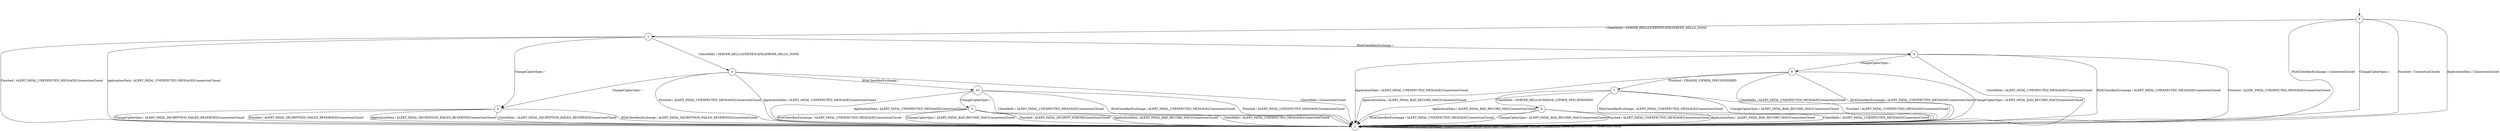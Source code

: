 digraph g {
__start0 [label="" shape="none"];

	s0 [shape="circle" label="0"];
	s1 [shape="circle" label="1"];
	s2 [shape="circle" label="2"];
	s3 [shape="circle" label="3"];
	s4 [shape="circle" label="4"];
	s5 [shape="circle" label="5"];
	s6 [shape="circle" label="6"];
	s7 [shape="circle" label="7"];
	s8 [shape="circle" label="8"];
	s9 [shape="circle" label="9"];
	s10 [shape="circle" label="10"];
	s0 -> s1 [label="ClientHello / SERVER_HELLO|CERTIFICATE|SERVER_HELLO_DONE"];
	s0 -> s2 [label="RSAClientKeyExchange / ConnectionClosed"];
	s0 -> s2 [label="ChangeCipherSpec / -"];
	s0 -> s2 [label="Finished / ConnectionClosed"];
	s0 -> s2 [label="ApplicationData / ConnectionClosed"];
	s1 -> s3 [label="ClientHello / SERVER_HELLO|CERTIFICATE|SERVER_HELLO_DONE"];
	s1 -> s4 [label="RSAClientKeyExchange / -"];
	s1 -> s5 [label="ChangeCipherSpec / -"];
	s1 -> s2 [label="Finished / ALERT_FATAL_UNEXPECTED_MESSAGE|ConnectionClosed"];
	s1 -> s2 [label="ApplicationData / ALERT_FATAL_UNEXPECTED_MESSAGE|ConnectionClosed"];
	s2 -> s2 [label="ClientHello / ConnectionClosed"];
	s2 -> s2 [label="RSAClientKeyExchange / ConnectionClosed"];
	s2 -> s2 [label="ChangeCipherSpec / ConnectionClosed"];
	s2 -> s2 [label="Finished / ConnectionClosed"];
	s2 -> s2 [label="ApplicationData / ConnectionClosed"];
	s3 -> s2 [label="ClientHello / ConnectionClosed"];
	s3 -> s10 [label="RSAClientKeyExchange / -"];
	s3 -> s5 [label="ChangeCipherSpec / -"];
	s3 -> s2 [label="Finished / ALERT_FATAL_UNEXPECTED_MESSAGE|ConnectionClosed"];
	s3 -> s2 [label="ApplicationData / ALERT_FATAL_UNEXPECTED_MESSAGE|ConnectionClosed"];
	s4 -> s2 [label="ClientHello / ALERT_FATAL_UNEXPECTED_MESSAGE|ConnectionClosed"];
	s4 -> s2 [label="RSAClientKeyExchange / ALERT_FATAL_UNEXPECTED_MESSAGE|ConnectionClosed"];
	s4 -> s6 [label="ChangeCipherSpec / -"];
	s4 -> s2 [label="Finished / ALERT_FATAL_UNEXPECTED_MESSAGE|ConnectionClosed"];
	s4 -> s2 [label="ApplicationData / ALERT_FATAL_UNEXPECTED_MESSAGE|ConnectionClosed"];
	s5 -> s2 [label="ClientHello / ALERT_FATAL_DECRYPTION_FAILED_RESERVED|ConnectionClosed"];
	s5 -> s2 [label="RSAClientKeyExchange / ALERT_FATAL_DECRYPTION_FAILED_RESERVED|ConnectionClosed"];
	s5 -> s2 [label="ChangeCipherSpec / ALERT_FATAL_DECRYPTION_FAILED_RESERVED|ConnectionClosed"];
	s5 -> s2 [label="Finished / ALERT_FATAL_DECRYPTION_FAILED_RESERVED|ConnectionClosed"];
	s5 -> s2 [label="ApplicationData / ALERT_FATAL_DECRYPTION_FAILED_RESERVED|ConnectionClosed"];
	s6 -> s2 [label="ClientHello / ALERT_FATAL_UNEXPECTED_MESSAGE|ConnectionClosed"];
	s6 -> s2 [label="RSAClientKeyExchange / ALERT_FATAL_UNEXPECTED_MESSAGE|ConnectionClosed"];
	s6 -> s2 [label="ChangeCipherSpec / ALERT_FATAL_BAD_RECORD_MAC|ConnectionClosed"];
	s6 -> s7 [label="Finished / CHANGE_CIPHER_SPEC|FINISHED"];
	s6 -> s2 [label="ApplicationData / ALERT_FATAL_BAD_RECORD_MAC|ConnectionClosed"];
	s7 -> s8 [label="ClientHello / SERVER_HELLO|CHANGE_CIPHER_SPEC|FINISHED"];
	s7 -> s2 [label="RSAClientKeyExchange / ALERT_FATAL_UNEXPECTED_MESSAGE|ConnectionClosed"];
	s7 -> s2 [label="ChangeCipherSpec / ALERT_FATAL_BAD_RECORD_MAC|ConnectionClosed"];
	s7 -> s2 [label="Finished / ALERT_FATAL_UNEXPECTED_MESSAGE|ConnectionClosed"];
	s7 -> s2 [label="ApplicationData / ALERT_FATAL_BAD_RECORD_MAC|ConnectionClosed"];
	s8 -> s2 [label="ClientHello / ALERT_FATAL_UNEXPECTED_MESSAGE|ConnectionClosed"];
	s8 -> s2 [label="RSAClientKeyExchange / ALERT_FATAL_UNEXPECTED_MESSAGE|ConnectionClosed"];
	s8 -> s2 [label="ChangeCipherSpec / ALERT_FATAL_BAD_RECORD_MAC|ConnectionClosed"];
	s8 -> s2 [label="Finished / ALERT_FATAL_UNEXPECTED_MESSAGE|ConnectionClosed"];
	s8 -> s2 [label="ApplicationData / ALERT_FATAL_BAD_RECORD_MAC|ConnectionClosed"];
	s9 -> s2 [label="ClientHello / ALERT_FATAL_UNEXPECTED_MESSAGE|ConnectionClosed"];
	s9 -> s2 [label="RSAClientKeyExchange / ALERT_FATAL_UNEXPECTED_MESSAGE|ConnectionClosed"];
	s9 -> s2 [label="ChangeCipherSpec / ALERT_FATAL_BAD_RECORD_MAC|ConnectionClosed"];
	s9 -> s2 [label="Finished / ALERT_FATAL_DECRYPT_ERROR|ConnectionClosed"];
	s9 -> s2 [label="ApplicationData / ALERT_FATAL_BAD_RECORD_MAC|ConnectionClosed"];
	s10 -> s2 [label="ClientHello / ALERT_FATAL_UNEXPECTED_MESSAGE|ConnectionClosed"];
	s10 -> s2 [label="RSAClientKeyExchange / ALERT_FATAL_UNEXPECTED_MESSAGE|ConnectionClosed"];
	s10 -> s9 [label="ChangeCipherSpec / -"];
	s10 -> s2 [label="Finished / ALERT_FATAL_UNEXPECTED_MESSAGE|ConnectionClosed"];
	s10 -> s2 [label="ApplicationData / ALERT_FATAL_UNEXPECTED_MESSAGE|ConnectionClosed"];

__start0 -> s0;
}

